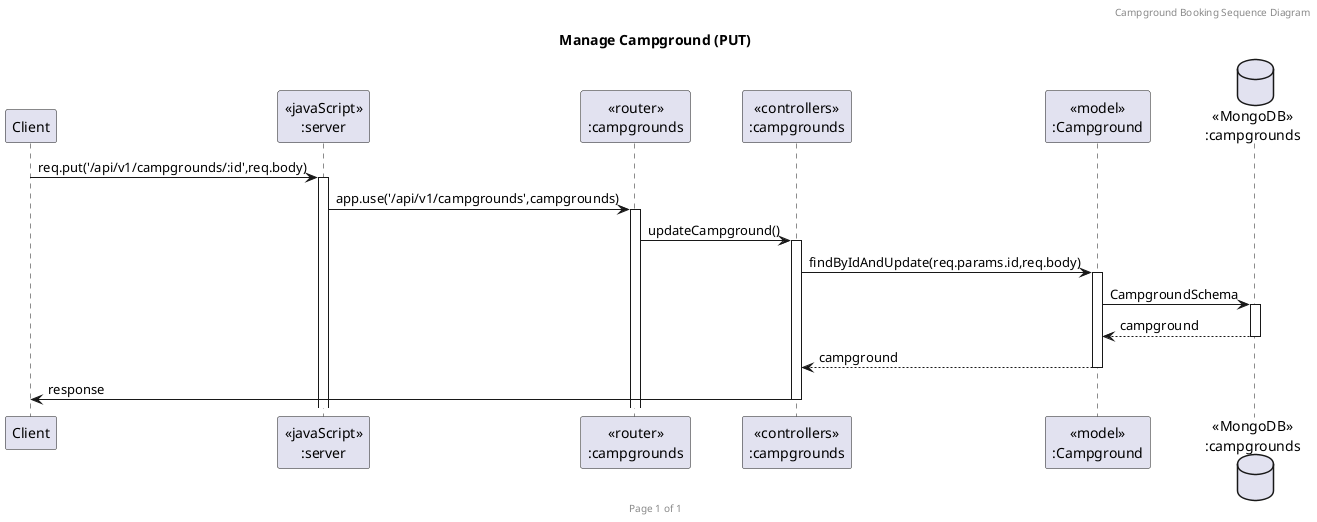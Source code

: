 @startuml Manage Campground (PUT)

header Campground Booking Sequence Diagram
footer Page %page% of %lastpage%
title "Manage Campground (PUT)"

participant "Client" as client
participant "<<javaScript>>\n:server" as server
participant "<<router>>\n:campgrounds" as routerCampgrounds
participant "<<controllers>>\n:campgrounds" as controllersCampgrounds
participant "<<model>>\n:Campground" as modelCampground
database "<<MongoDB>>\n:campgrounds" as CampgroundsDatabase

client->server ++:req.put('/api/v1/campgrounds/:id',req.body)
server->routerCampgrounds ++:app.use('/api/v1/campgrounds',campgrounds)
routerCampgrounds -> controllersCampgrounds ++:updateCampground()
controllersCampgrounds->modelCampground ++:findByIdAndUpdate(req.params.id,req.body)
modelCampground ->CampgroundsDatabase ++: CampgroundSchema
CampgroundsDatabase --> modelCampground --: campground
controllersCampgrounds <-- modelCampground --:campground
controllersCampgrounds->client --:response

@enduml
